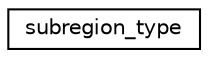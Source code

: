 digraph "Graphical Class Hierarchy"
{
 // INTERACTIVE_SVG=YES
 // LATEX_PDF_SIZE
  edge [fontname="Helvetica",fontsize="10",labelfontname="Helvetica",labelfontsize="10"];
  node [fontname="Helvetica",fontsize="10",shape=record];
  rankdir="LR";
  Node0 [label="subregion_type",height=0.2,width=0.4,color="black", fillcolor="white", style="filled",URL="$structfms__diag__yaml__mod_1_1subregion__type.html",tooltip="type to hold the sub region information about a file"];
}

